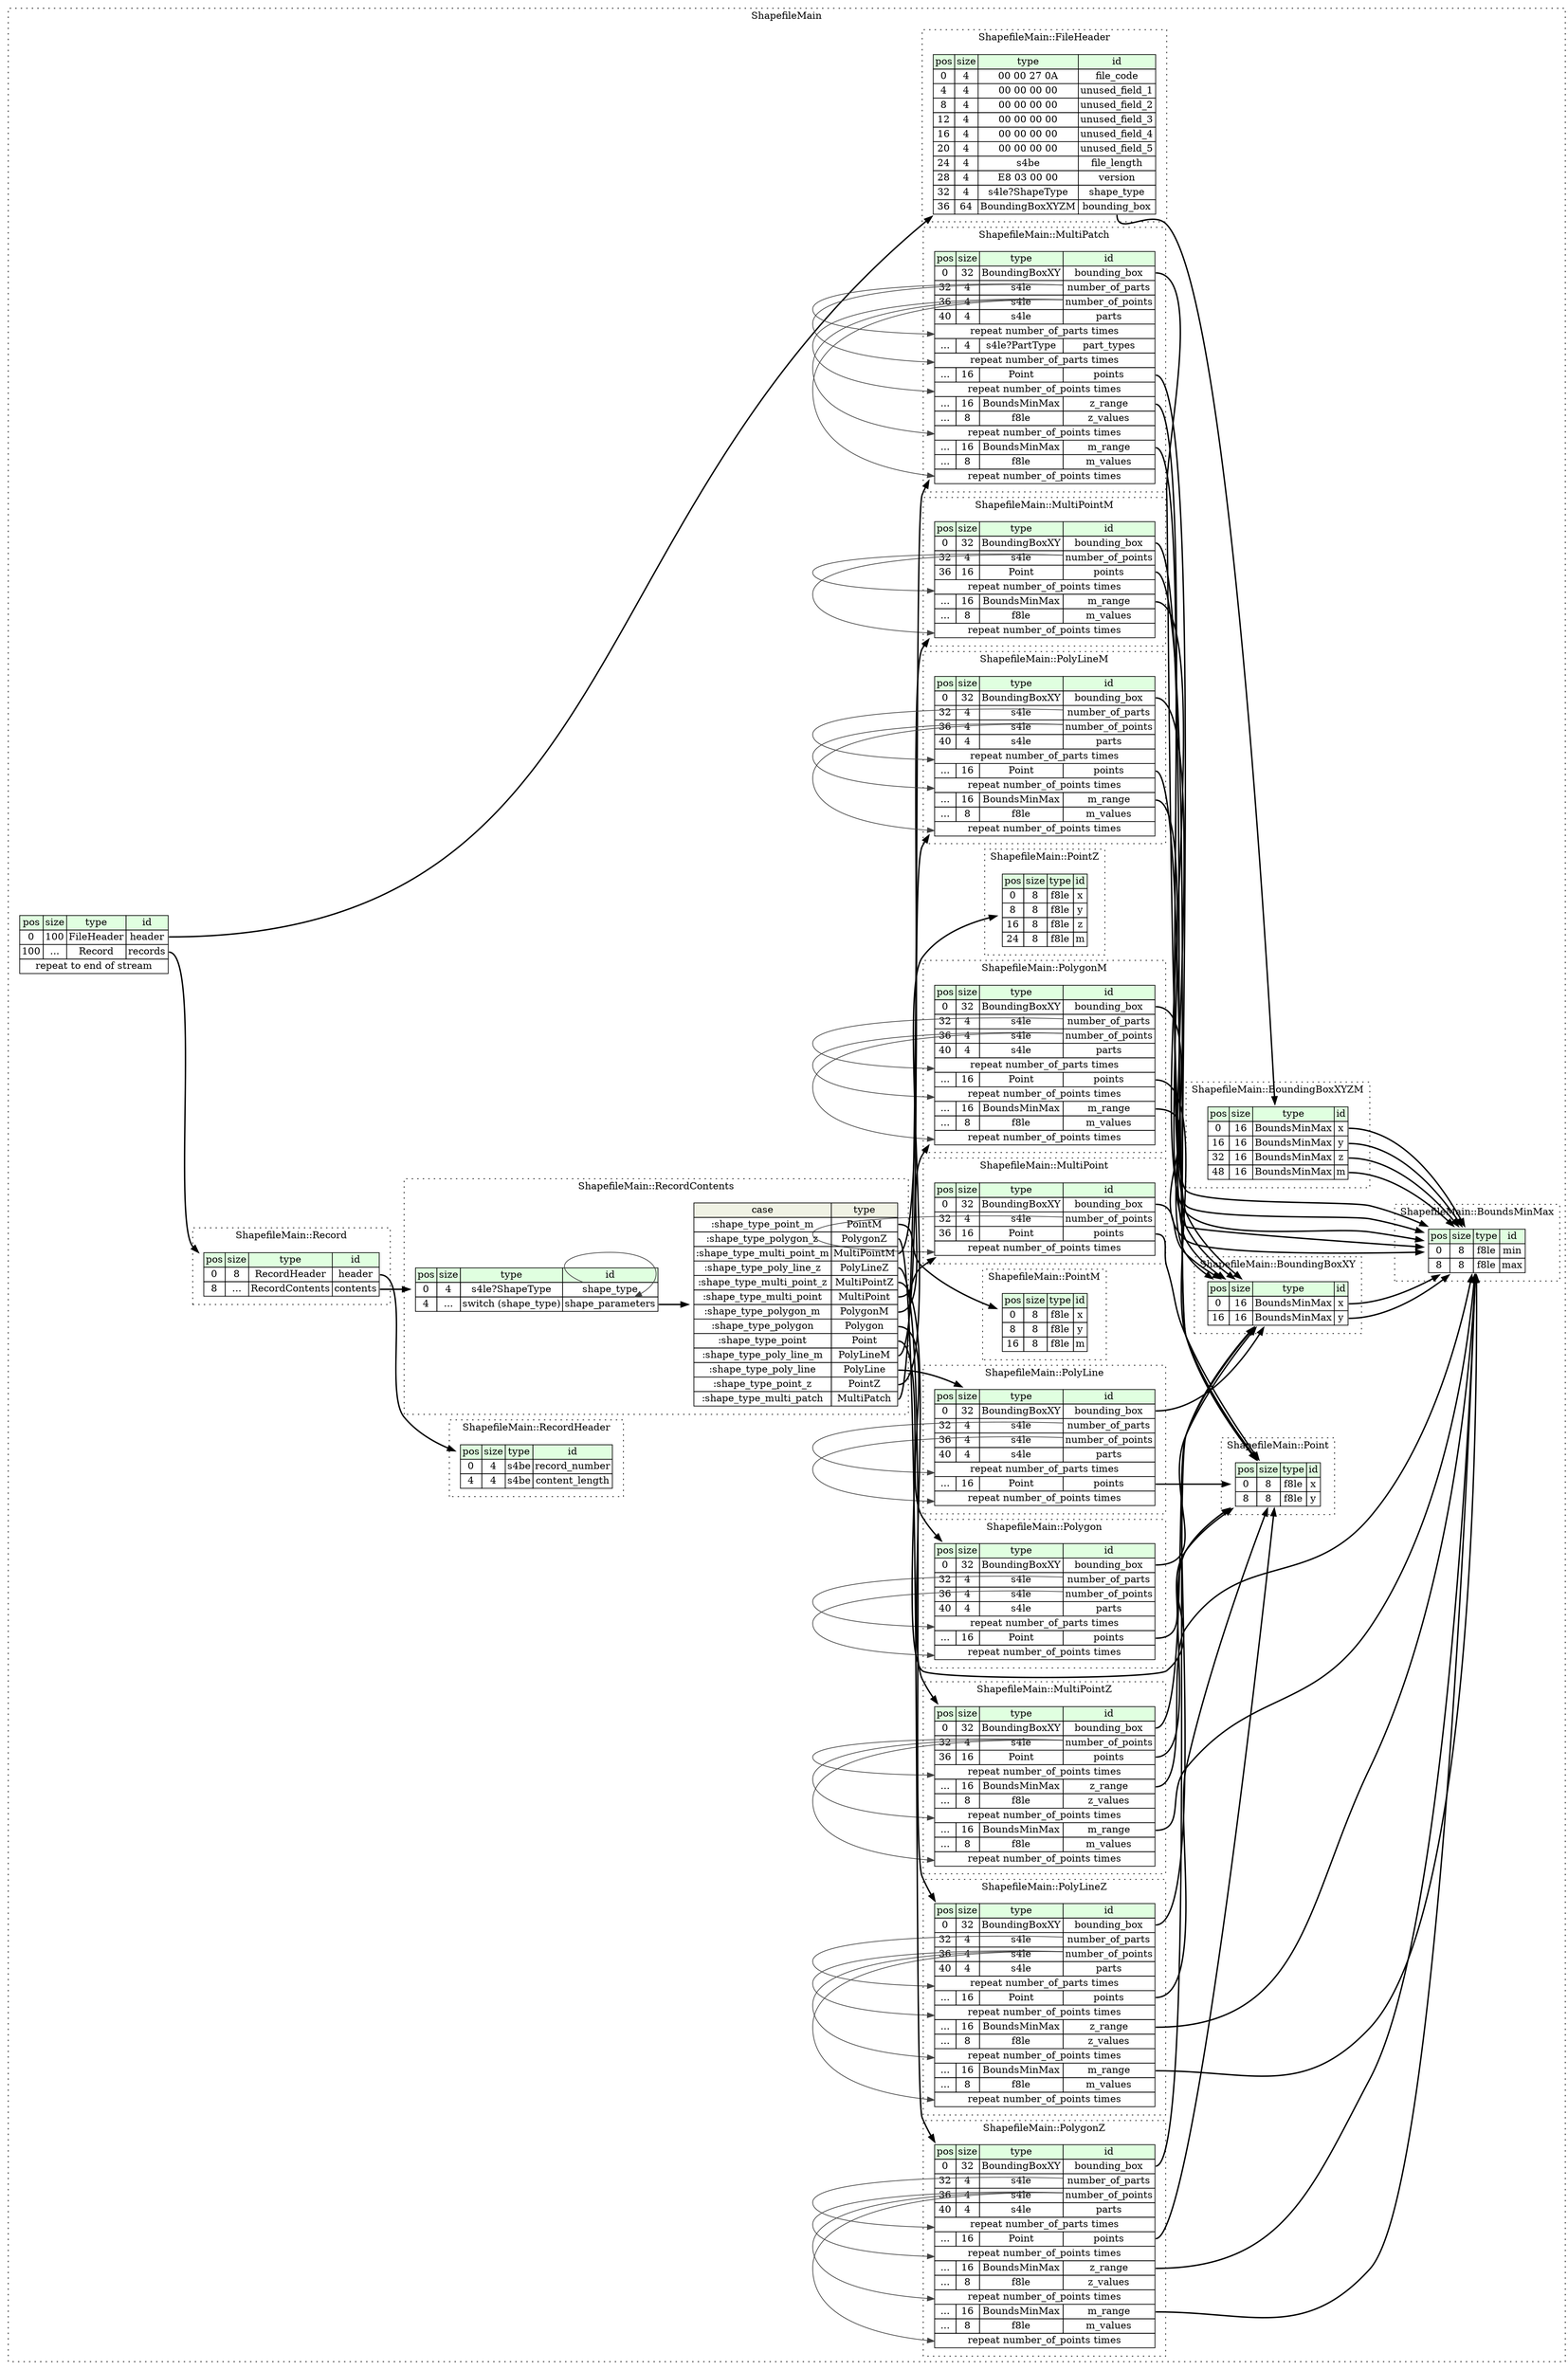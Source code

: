 digraph {
	rankdir=LR;
	node [shape=plaintext];
	subgraph cluster__shapefile_main {
		label="ShapefileMain";
		graph[style=dotted];

		shapefile_main__seq [label=<<TABLE BORDER="0" CELLBORDER="1" CELLSPACING="0">
			<TR><TD BGCOLOR="#E0FFE0">pos</TD><TD BGCOLOR="#E0FFE0">size</TD><TD BGCOLOR="#E0FFE0">type</TD><TD BGCOLOR="#E0FFE0">id</TD></TR>
			<TR><TD PORT="header_pos">0</TD><TD PORT="header_size">100</TD><TD>FileHeader</TD><TD PORT="header_type">header</TD></TR>
			<TR><TD PORT="records_pos">100</TD><TD PORT="records_size">...</TD><TD>Record</TD><TD PORT="records_type">records</TD></TR>
			<TR><TD COLSPAN="4" PORT="records__repeat">repeat to end of stream</TD></TR>
		</TABLE>>];
		subgraph cluster__multi_point_m {
			label="ShapefileMain::MultiPointM";
			graph[style=dotted];

			multi_point_m__seq [label=<<TABLE BORDER="0" CELLBORDER="1" CELLSPACING="0">
				<TR><TD BGCOLOR="#E0FFE0">pos</TD><TD BGCOLOR="#E0FFE0">size</TD><TD BGCOLOR="#E0FFE0">type</TD><TD BGCOLOR="#E0FFE0">id</TD></TR>
				<TR><TD PORT="bounding_box_pos">0</TD><TD PORT="bounding_box_size">32</TD><TD>BoundingBoxXY</TD><TD PORT="bounding_box_type">bounding_box</TD></TR>
				<TR><TD PORT="number_of_points_pos">32</TD><TD PORT="number_of_points_size">4</TD><TD>s4le</TD><TD PORT="number_of_points_type">number_of_points</TD></TR>
				<TR><TD PORT="points_pos">36</TD><TD PORT="points_size">16</TD><TD>Point</TD><TD PORT="points_type">points</TD></TR>
				<TR><TD COLSPAN="4" PORT="points__repeat">repeat number_of_points times</TD></TR>
				<TR><TD PORT="m_range_pos">...</TD><TD PORT="m_range_size">16</TD><TD>BoundsMinMax</TD><TD PORT="m_range_type">m_range</TD></TR>
				<TR><TD PORT="m_values_pos">...</TD><TD PORT="m_values_size">8</TD><TD>f8le</TD><TD PORT="m_values_type">m_values</TD></TR>
				<TR><TD COLSPAN="4" PORT="m_values__repeat">repeat number_of_points times</TD></TR>
			</TABLE>>];
		}
		subgraph cluster__bounding_box_x_y_z_m {
			label="ShapefileMain::BoundingBoxXYZM";
			graph[style=dotted];

			bounding_box_x_y_z_m__seq [label=<<TABLE BORDER="0" CELLBORDER="1" CELLSPACING="0">
				<TR><TD BGCOLOR="#E0FFE0">pos</TD><TD BGCOLOR="#E0FFE0">size</TD><TD BGCOLOR="#E0FFE0">type</TD><TD BGCOLOR="#E0FFE0">id</TD></TR>
				<TR><TD PORT="x_pos">0</TD><TD PORT="x_size">16</TD><TD>BoundsMinMax</TD><TD PORT="x_type">x</TD></TR>
				<TR><TD PORT="y_pos">16</TD><TD PORT="y_size">16</TD><TD>BoundsMinMax</TD><TD PORT="y_type">y</TD></TR>
				<TR><TD PORT="z_pos">32</TD><TD PORT="z_size">16</TD><TD>BoundsMinMax</TD><TD PORT="z_type">z</TD></TR>
				<TR><TD PORT="m_pos">48</TD><TD PORT="m_size">16</TD><TD>BoundsMinMax</TD><TD PORT="m_type">m</TD></TR>
			</TABLE>>];
		}
		subgraph cluster__point {
			label="ShapefileMain::Point";
			graph[style=dotted];

			point__seq [label=<<TABLE BORDER="0" CELLBORDER="1" CELLSPACING="0">
				<TR><TD BGCOLOR="#E0FFE0">pos</TD><TD BGCOLOR="#E0FFE0">size</TD><TD BGCOLOR="#E0FFE0">type</TD><TD BGCOLOR="#E0FFE0">id</TD></TR>
				<TR><TD PORT="x_pos">0</TD><TD PORT="x_size">8</TD><TD>f8le</TD><TD PORT="x_type">x</TD></TR>
				<TR><TD PORT="y_pos">8</TD><TD PORT="y_size">8</TD><TD>f8le</TD><TD PORT="y_type">y</TD></TR>
			</TABLE>>];
		}
		subgraph cluster__polygon {
			label="ShapefileMain::Polygon";
			graph[style=dotted];

			polygon__seq [label=<<TABLE BORDER="0" CELLBORDER="1" CELLSPACING="0">
				<TR><TD BGCOLOR="#E0FFE0">pos</TD><TD BGCOLOR="#E0FFE0">size</TD><TD BGCOLOR="#E0FFE0">type</TD><TD BGCOLOR="#E0FFE0">id</TD></TR>
				<TR><TD PORT="bounding_box_pos">0</TD><TD PORT="bounding_box_size">32</TD><TD>BoundingBoxXY</TD><TD PORT="bounding_box_type">bounding_box</TD></TR>
				<TR><TD PORT="number_of_parts_pos">32</TD><TD PORT="number_of_parts_size">4</TD><TD>s4le</TD><TD PORT="number_of_parts_type">number_of_parts</TD></TR>
				<TR><TD PORT="number_of_points_pos">36</TD><TD PORT="number_of_points_size">4</TD><TD>s4le</TD><TD PORT="number_of_points_type">number_of_points</TD></TR>
				<TR><TD PORT="parts_pos">40</TD><TD PORT="parts_size">4</TD><TD>s4le</TD><TD PORT="parts_type">parts</TD></TR>
				<TR><TD COLSPAN="4" PORT="parts__repeat">repeat number_of_parts times</TD></TR>
				<TR><TD PORT="points_pos">...</TD><TD PORT="points_size">16</TD><TD>Point</TD><TD PORT="points_type">points</TD></TR>
				<TR><TD COLSPAN="4" PORT="points__repeat">repeat number_of_points times</TD></TR>
			</TABLE>>];
		}
		subgraph cluster__bounds_min_max {
			label="ShapefileMain::BoundsMinMax";
			graph[style=dotted];

			bounds_min_max__seq [label=<<TABLE BORDER="0" CELLBORDER="1" CELLSPACING="0">
				<TR><TD BGCOLOR="#E0FFE0">pos</TD><TD BGCOLOR="#E0FFE0">size</TD><TD BGCOLOR="#E0FFE0">type</TD><TD BGCOLOR="#E0FFE0">id</TD></TR>
				<TR><TD PORT="min_pos">0</TD><TD PORT="min_size">8</TD><TD>f8le</TD><TD PORT="min_type">min</TD></TR>
				<TR><TD PORT="max_pos">8</TD><TD PORT="max_size">8</TD><TD>f8le</TD><TD PORT="max_type">max</TD></TR>
			</TABLE>>];
		}
		subgraph cluster__poly_line {
			label="ShapefileMain::PolyLine";
			graph[style=dotted];

			poly_line__seq [label=<<TABLE BORDER="0" CELLBORDER="1" CELLSPACING="0">
				<TR><TD BGCOLOR="#E0FFE0">pos</TD><TD BGCOLOR="#E0FFE0">size</TD><TD BGCOLOR="#E0FFE0">type</TD><TD BGCOLOR="#E0FFE0">id</TD></TR>
				<TR><TD PORT="bounding_box_pos">0</TD><TD PORT="bounding_box_size">32</TD><TD>BoundingBoxXY</TD><TD PORT="bounding_box_type">bounding_box</TD></TR>
				<TR><TD PORT="number_of_parts_pos">32</TD><TD PORT="number_of_parts_size">4</TD><TD>s4le</TD><TD PORT="number_of_parts_type">number_of_parts</TD></TR>
				<TR><TD PORT="number_of_points_pos">36</TD><TD PORT="number_of_points_size">4</TD><TD>s4le</TD><TD PORT="number_of_points_type">number_of_points</TD></TR>
				<TR><TD PORT="parts_pos">40</TD><TD PORT="parts_size">4</TD><TD>s4le</TD><TD PORT="parts_type">parts</TD></TR>
				<TR><TD COLSPAN="4" PORT="parts__repeat">repeat number_of_parts times</TD></TR>
				<TR><TD PORT="points_pos">...</TD><TD PORT="points_size">16</TD><TD>Point</TD><TD PORT="points_type">points</TD></TR>
				<TR><TD COLSPAN="4" PORT="points__repeat">repeat number_of_points times</TD></TR>
			</TABLE>>];
		}
		subgraph cluster__multi_point_z {
			label="ShapefileMain::MultiPointZ";
			graph[style=dotted];

			multi_point_z__seq [label=<<TABLE BORDER="0" CELLBORDER="1" CELLSPACING="0">
				<TR><TD BGCOLOR="#E0FFE0">pos</TD><TD BGCOLOR="#E0FFE0">size</TD><TD BGCOLOR="#E0FFE0">type</TD><TD BGCOLOR="#E0FFE0">id</TD></TR>
				<TR><TD PORT="bounding_box_pos">0</TD><TD PORT="bounding_box_size">32</TD><TD>BoundingBoxXY</TD><TD PORT="bounding_box_type">bounding_box</TD></TR>
				<TR><TD PORT="number_of_points_pos">32</TD><TD PORT="number_of_points_size">4</TD><TD>s4le</TD><TD PORT="number_of_points_type">number_of_points</TD></TR>
				<TR><TD PORT="points_pos">36</TD><TD PORT="points_size">16</TD><TD>Point</TD><TD PORT="points_type">points</TD></TR>
				<TR><TD COLSPAN="4" PORT="points__repeat">repeat number_of_points times</TD></TR>
				<TR><TD PORT="z_range_pos">...</TD><TD PORT="z_range_size">16</TD><TD>BoundsMinMax</TD><TD PORT="z_range_type">z_range</TD></TR>
				<TR><TD PORT="z_values_pos">...</TD><TD PORT="z_values_size">8</TD><TD>f8le</TD><TD PORT="z_values_type">z_values</TD></TR>
				<TR><TD COLSPAN="4" PORT="z_values__repeat">repeat number_of_points times</TD></TR>
				<TR><TD PORT="m_range_pos">...</TD><TD PORT="m_range_size">16</TD><TD>BoundsMinMax</TD><TD PORT="m_range_type">m_range</TD></TR>
				<TR><TD PORT="m_values_pos">...</TD><TD PORT="m_values_size">8</TD><TD>f8le</TD><TD PORT="m_values_type">m_values</TD></TR>
				<TR><TD COLSPAN="4" PORT="m_values__repeat">repeat number_of_points times</TD></TR>
			</TABLE>>];
		}
		subgraph cluster__poly_line_z {
			label="ShapefileMain::PolyLineZ";
			graph[style=dotted];

			poly_line_z__seq [label=<<TABLE BORDER="0" CELLBORDER="1" CELLSPACING="0">
				<TR><TD BGCOLOR="#E0FFE0">pos</TD><TD BGCOLOR="#E0FFE0">size</TD><TD BGCOLOR="#E0FFE0">type</TD><TD BGCOLOR="#E0FFE0">id</TD></TR>
				<TR><TD PORT="bounding_box_pos">0</TD><TD PORT="bounding_box_size">32</TD><TD>BoundingBoxXY</TD><TD PORT="bounding_box_type">bounding_box</TD></TR>
				<TR><TD PORT="number_of_parts_pos">32</TD><TD PORT="number_of_parts_size">4</TD><TD>s4le</TD><TD PORT="number_of_parts_type">number_of_parts</TD></TR>
				<TR><TD PORT="number_of_points_pos">36</TD><TD PORT="number_of_points_size">4</TD><TD>s4le</TD><TD PORT="number_of_points_type">number_of_points</TD></TR>
				<TR><TD PORT="parts_pos">40</TD><TD PORT="parts_size">4</TD><TD>s4le</TD><TD PORT="parts_type">parts</TD></TR>
				<TR><TD COLSPAN="4" PORT="parts__repeat">repeat number_of_parts times</TD></TR>
				<TR><TD PORT="points_pos">...</TD><TD PORT="points_size">16</TD><TD>Point</TD><TD PORT="points_type">points</TD></TR>
				<TR><TD COLSPAN="4" PORT="points__repeat">repeat number_of_points times</TD></TR>
				<TR><TD PORT="z_range_pos">...</TD><TD PORT="z_range_size">16</TD><TD>BoundsMinMax</TD><TD PORT="z_range_type">z_range</TD></TR>
				<TR><TD PORT="z_values_pos">...</TD><TD PORT="z_values_size">8</TD><TD>f8le</TD><TD PORT="z_values_type">z_values</TD></TR>
				<TR><TD COLSPAN="4" PORT="z_values__repeat">repeat number_of_points times</TD></TR>
				<TR><TD PORT="m_range_pos">...</TD><TD PORT="m_range_size">16</TD><TD>BoundsMinMax</TD><TD PORT="m_range_type">m_range</TD></TR>
				<TR><TD PORT="m_values_pos">...</TD><TD PORT="m_values_size">8</TD><TD>f8le</TD><TD PORT="m_values_type">m_values</TD></TR>
				<TR><TD COLSPAN="4" PORT="m_values__repeat">repeat number_of_points times</TD></TR>
			</TABLE>>];
		}
		subgraph cluster__polygon_z {
			label="ShapefileMain::PolygonZ";
			graph[style=dotted];

			polygon_z__seq [label=<<TABLE BORDER="0" CELLBORDER="1" CELLSPACING="0">
				<TR><TD BGCOLOR="#E0FFE0">pos</TD><TD BGCOLOR="#E0FFE0">size</TD><TD BGCOLOR="#E0FFE0">type</TD><TD BGCOLOR="#E0FFE0">id</TD></TR>
				<TR><TD PORT="bounding_box_pos">0</TD><TD PORT="bounding_box_size">32</TD><TD>BoundingBoxXY</TD><TD PORT="bounding_box_type">bounding_box</TD></TR>
				<TR><TD PORT="number_of_parts_pos">32</TD><TD PORT="number_of_parts_size">4</TD><TD>s4le</TD><TD PORT="number_of_parts_type">number_of_parts</TD></TR>
				<TR><TD PORT="number_of_points_pos">36</TD><TD PORT="number_of_points_size">4</TD><TD>s4le</TD><TD PORT="number_of_points_type">number_of_points</TD></TR>
				<TR><TD PORT="parts_pos">40</TD><TD PORT="parts_size">4</TD><TD>s4le</TD><TD PORT="parts_type">parts</TD></TR>
				<TR><TD COLSPAN="4" PORT="parts__repeat">repeat number_of_parts times</TD></TR>
				<TR><TD PORT="points_pos">...</TD><TD PORT="points_size">16</TD><TD>Point</TD><TD PORT="points_type">points</TD></TR>
				<TR><TD COLSPAN="4" PORT="points__repeat">repeat number_of_points times</TD></TR>
				<TR><TD PORT="z_range_pos">...</TD><TD PORT="z_range_size">16</TD><TD>BoundsMinMax</TD><TD PORT="z_range_type">z_range</TD></TR>
				<TR><TD PORT="z_values_pos">...</TD><TD PORT="z_values_size">8</TD><TD>f8le</TD><TD PORT="z_values_type">z_values</TD></TR>
				<TR><TD COLSPAN="4" PORT="z_values__repeat">repeat number_of_points times</TD></TR>
				<TR><TD PORT="m_range_pos">...</TD><TD PORT="m_range_size">16</TD><TD>BoundsMinMax</TD><TD PORT="m_range_type">m_range</TD></TR>
				<TR><TD PORT="m_values_pos">...</TD><TD PORT="m_values_size">8</TD><TD>f8le</TD><TD PORT="m_values_type">m_values</TD></TR>
				<TR><TD COLSPAN="4" PORT="m_values__repeat">repeat number_of_points times</TD></TR>
			</TABLE>>];
		}
		subgraph cluster__bounding_box_x_y {
			label="ShapefileMain::BoundingBoxXY";
			graph[style=dotted];

			bounding_box_x_y__seq [label=<<TABLE BORDER="0" CELLBORDER="1" CELLSPACING="0">
				<TR><TD BGCOLOR="#E0FFE0">pos</TD><TD BGCOLOR="#E0FFE0">size</TD><TD BGCOLOR="#E0FFE0">type</TD><TD BGCOLOR="#E0FFE0">id</TD></TR>
				<TR><TD PORT="x_pos">0</TD><TD PORT="x_size">16</TD><TD>BoundsMinMax</TD><TD PORT="x_type">x</TD></TR>
				<TR><TD PORT="y_pos">16</TD><TD PORT="y_size">16</TD><TD>BoundsMinMax</TD><TD PORT="y_type">y</TD></TR>
			</TABLE>>];
		}
		subgraph cluster__point_m {
			label="ShapefileMain::PointM";
			graph[style=dotted];

			point_m__seq [label=<<TABLE BORDER="0" CELLBORDER="1" CELLSPACING="0">
				<TR><TD BGCOLOR="#E0FFE0">pos</TD><TD BGCOLOR="#E0FFE0">size</TD><TD BGCOLOR="#E0FFE0">type</TD><TD BGCOLOR="#E0FFE0">id</TD></TR>
				<TR><TD PORT="x_pos">0</TD><TD PORT="x_size">8</TD><TD>f8le</TD><TD PORT="x_type">x</TD></TR>
				<TR><TD PORT="y_pos">8</TD><TD PORT="y_size">8</TD><TD>f8le</TD><TD PORT="y_type">y</TD></TR>
				<TR><TD PORT="m_pos">16</TD><TD PORT="m_size">8</TD><TD>f8le</TD><TD PORT="m_type">m</TD></TR>
			</TABLE>>];
		}
		subgraph cluster__polygon_m {
			label="ShapefileMain::PolygonM";
			graph[style=dotted];

			polygon_m__seq [label=<<TABLE BORDER="0" CELLBORDER="1" CELLSPACING="0">
				<TR><TD BGCOLOR="#E0FFE0">pos</TD><TD BGCOLOR="#E0FFE0">size</TD><TD BGCOLOR="#E0FFE0">type</TD><TD BGCOLOR="#E0FFE0">id</TD></TR>
				<TR><TD PORT="bounding_box_pos">0</TD><TD PORT="bounding_box_size">32</TD><TD>BoundingBoxXY</TD><TD PORT="bounding_box_type">bounding_box</TD></TR>
				<TR><TD PORT="number_of_parts_pos">32</TD><TD PORT="number_of_parts_size">4</TD><TD>s4le</TD><TD PORT="number_of_parts_type">number_of_parts</TD></TR>
				<TR><TD PORT="number_of_points_pos">36</TD><TD PORT="number_of_points_size">4</TD><TD>s4le</TD><TD PORT="number_of_points_type">number_of_points</TD></TR>
				<TR><TD PORT="parts_pos">40</TD><TD PORT="parts_size">4</TD><TD>s4le</TD><TD PORT="parts_type">parts</TD></TR>
				<TR><TD COLSPAN="4" PORT="parts__repeat">repeat number_of_parts times</TD></TR>
				<TR><TD PORT="points_pos">...</TD><TD PORT="points_size">16</TD><TD>Point</TD><TD PORT="points_type">points</TD></TR>
				<TR><TD COLSPAN="4" PORT="points__repeat">repeat number_of_points times</TD></TR>
				<TR><TD PORT="m_range_pos">...</TD><TD PORT="m_range_size">16</TD><TD>BoundsMinMax</TD><TD PORT="m_range_type">m_range</TD></TR>
				<TR><TD PORT="m_values_pos">...</TD><TD PORT="m_values_size">8</TD><TD>f8le</TD><TD PORT="m_values_type">m_values</TD></TR>
				<TR><TD COLSPAN="4" PORT="m_values__repeat">repeat number_of_points times</TD></TR>
			</TABLE>>];
		}
		subgraph cluster__record_header {
			label="ShapefileMain::RecordHeader";
			graph[style=dotted];

			record_header__seq [label=<<TABLE BORDER="0" CELLBORDER="1" CELLSPACING="0">
				<TR><TD BGCOLOR="#E0FFE0">pos</TD><TD BGCOLOR="#E0FFE0">size</TD><TD BGCOLOR="#E0FFE0">type</TD><TD BGCOLOR="#E0FFE0">id</TD></TR>
				<TR><TD PORT="record_number_pos">0</TD><TD PORT="record_number_size">4</TD><TD>s4be</TD><TD PORT="record_number_type">record_number</TD></TR>
				<TR><TD PORT="content_length_pos">4</TD><TD PORT="content_length_size">4</TD><TD>s4be</TD><TD PORT="content_length_type">content_length</TD></TR>
			</TABLE>>];
		}
		subgraph cluster__multi_point {
			label="ShapefileMain::MultiPoint";
			graph[style=dotted];

			multi_point__seq [label=<<TABLE BORDER="0" CELLBORDER="1" CELLSPACING="0">
				<TR><TD BGCOLOR="#E0FFE0">pos</TD><TD BGCOLOR="#E0FFE0">size</TD><TD BGCOLOR="#E0FFE0">type</TD><TD BGCOLOR="#E0FFE0">id</TD></TR>
				<TR><TD PORT="bounding_box_pos">0</TD><TD PORT="bounding_box_size">32</TD><TD>BoundingBoxXY</TD><TD PORT="bounding_box_type">bounding_box</TD></TR>
				<TR><TD PORT="number_of_points_pos">32</TD><TD PORT="number_of_points_size">4</TD><TD>s4le</TD><TD PORT="number_of_points_type">number_of_points</TD></TR>
				<TR><TD PORT="points_pos">36</TD><TD PORT="points_size">16</TD><TD>Point</TD><TD PORT="points_type">points</TD></TR>
				<TR><TD COLSPAN="4" PORT="points__repeat">repeat number_of_points times</TD></TR>
			</TABLE>>];
		}
		subgraph cluster__file_header {
			label="ShapefileMain::FileHeader";
			graph[style=dotted];

			file_header__seq [label=<<TABLE BORDER="0" CELLBORDER="1" CELLSPACING="0">
				<TR><TD BGCOLOR="#E0FFE0">pos</TD><TD BGCOLOR="#E0FFE0">size</TD><TD BGCOLOR="#E0FFE0">type</TD><TD BGCOLOR="#E0FFE0">id</TD></TR>
				<TR><TD PORT="file_code_pos">0</TD><TD PORT="file_code_size">4</TD><TD>00 00 27 0A</TD><TD PORT="file_code_type">file_code</TD></TR>
				<TR><TD PORT="unused_field_1_pos">4</TD><TD PORT="unused_field_1_size">4</TD><TD>00 00 00 00</TD><TD PORT="unused_field_1_type">unused_field_1</TD></TR>
				<TR><TD PORT="unused_field_2_pos">8</TD><TD PORT="unused_field_2_size">4</TD><TD>00 00 00 00</TD><TD PORT="unused_field_2_type">unused_field_2</TD></TR>
				<TR><TD PORT="unused_field_3_pos">12</TD><TD PORT="unused_field_3_size">4</TD><TD>00 00 00 00</TD><TD PORT="unused_field_3_type">unused_field_3</TD></TR>
				<TR><TD PORT="unused_field_4_pos">16</TD><TD PORT="unused_field_4_size">4</TD><TD>00 00 00 00</TD><TD PORT="unused_field_4_type">unused_field_4</TD></TR>
				<TR><TD PORT="unused_field_5_pos">20</TD><TD PORT="unused_field_5_size">4</TD><TD>00 00 00 00</TD><TD PORT="unused_field_5_type">unused_field_5</TD></TR>
				<TR><TD PORT="file_length_pos">24</TD><TD PORT="file_length_size">4</TD><TD>s4be</TD><TD PORT="file_length_type">file_length</TD></TR>
				<TR><TD PORT="version_pos">28</TD><TD PORT="version_size">4</TD><TD>E8 03 00 00</TD><TD PORT="version_type">version</TD></TR>
				<TR><TD PORT="shape_type_pos">32</TD><TD PORT="shape_type_size">4</TD><TD>s4le?ShapeType</TD><TD PORT="shape_type_type">shape_type</TD></TR>
				<TR><TD PORT="bounding_box_pos">36</TD><TD PORT="bounding_box_size">64</TD><TD>BoundingBoxXYZM</TD><TD PORT="bounding_box_type">bounding_box</TD></TR>
			</TABLE>>];
		}
		subgraph cluster__point_z {
			label="ShapefileMain::PointZ";
			graph[style=dotted];

			point_z__seq [label=<<TABLE BORDER="0" CELLBORDER="1" CELLSPACING="0">
				<TR><TD BGCOLOR="#E0FFE0">pos</TD><TD BGCOLOR="#E0FFE0">size</TD><TD BGCOLOR="#E0FFE0">type</TD><TD BGCOLOR="#E0FFE0">id</TD></TR>
				<TR><TD PORT="x_pos">0</TD><TD PORT="x_size">8</TD><TD>f8le</TD><TD PORT="x_type">x</TD></TR>
				<TR><TD PORT="y_pos">8</TD><TD PORT="y_size">8</TD><TD>f8le</TD><TD PORT="y_type">y</TD></TR>
				<TR><TD PORT="z_pos">16</TD><TD PORT="z_size">8</TD><TD>f8le</TD><TD PORT="z_type">z</TD></TR>
				<TR><TD PORT="m_pos">24</TD><TD PORT="m_size">8</TD><TD>f8le</TD><TD PORT="m_type">m</TD></TR>
			</TABLE>>];
		}
		subgraph cluster__record {
			label="ShapefileMain::Record";
			graph[style=dotted];

			record__seq [label=<<TABLE BORDER="0" CELLBORDER="1" CELLSPACING="0">
				<TR><TD BGCOLOR="#E0FFE0">pos</TD><TD BGCOLOR="#E0FFE0">size</TD><TD BGCOLOR="#E0FFE0">type</TD><TD BGCOLOR="#E0FFE0">id</TD></TR>
				<TR><TD PORT="header_pos">0</TD><TD PORT="header_size">8</TD><TD>RecordHeader</TD><TD PORT="header_type">header</TD></TR>
				<TR><TD PORT="contents_pos">8</TD><TD PORT="contents_size">...</TD><TD>RecordContents</TD><TD PORT="contents_type">contents</TD></TR>
			</TABLE>>];
		}
		subgraph cluster__record_contents {
			label="ShapefileMain::RecordContents";
			graph[style=dotted];

			record_contents__seq [label=<<TABLE BORDER="0" CELLBORDER="1" CELLSPACING="0">
				<TR><TD BGCOLOR="#E0FFE0">pos</TD><TD BGCOLOR="#E0FFE0">size</TD><TD BGCOLOR="#E0FFE0">type</TD><TD BGCOLOR="#E0FFE0">id</TD></TR>
				<TR><TD PORT="shape_type_pos">0</TD><TD PORT="shape_type_size">4</TD><TD>s4le?ShapeType</TD><TD PORT="shape_type_type">shape_type</TD></TR>
				<TR><TD PORT="shape_parameters_pos">4</TD><TD PORT="shape_parameters_size">...</TD><TD>switch (shape_type)</TD><TD PORT="shape_parameters_type">shape_parameters</TD></TR>
			</TABLE>>];
record_contents__seq_shape_parameters_switch [label=<<TABLE BORDER="0" CELLBORDER="1" CELLSPACING="0">
	<TR><TD BGCOLOR="#F0F2E4">case</TD><TD BGCOLOR="#F0F2E4">type</TD></TR>
	<TR><TD>:shape_type_point_m</TD><TD PORT="case0">PointM</TD></TR>
	<TR><TD>:shape_type_polygon_z</TD><TD PORT="case1">PolygonZ</TD></TR>
	<TR><TD>:shape_type_multi_point_m</TD><TD PORT="case2">MultiPointM</TD></TR>
	<TR><TD>:shape_type_poly_line_z</TD><TD PORT="case3">PolyLineZ</TD></TR>
	<TR><TD>:shape_type_multi_point_z</TD><TD PORT="case4">MultiPointZ</TD></TR>
	<TR><TD>:shape_type_multi_point</TD><TD PORT="case5">MultiPoint</TD></TR>
	<TR><TD>:shape_type_polygon_m</TD><TD PORT="case6">PolygonM</TD></TR>
	<TR><TD>:shape_type_polygon</TD><TD PORT="case7">Polygon</TD></TR>
	<TR><TD>:shape_type_point</TD><TD PORT="case8">Point</TD></TR>
	<TR><TD>:shape_type_poly_line_m</TD><TD PORT="case9">PolyLineM</TD></TR>
	<TR><TD>:shape_type_poly_line</TD><TD PORT="case10">PolyLine</TD></TR>
	<TR><TD>:shape_type_point_z</TD><TD PORT="case11">PointZ</TD></TR>
	<TR><TD>:shape_type_multi_patch</TD><TD PORT="case12">MultiPatch</TD></TR>
</TABLE>>];
		}
		subgraph cluster__multi_patch {
			label="ShapefileMain::MultiPatch";
			graph[style=dotted];

			multi_patch__seq [label=<<TABLE BORDER="0" CELLBORDER="1" CELLSPACING="0">
				<TR><TD BGCOLOR="#E0FFE0">pos</TD><TD BGCOLOR="#E0FFE0">size</TD><TD BGCOLOR="#E0FFE0">type</TD><TD BGCOLOR="#E0FFE0">id</TD></TR>
				<TR><TD PORT="bounding_box_pos">0</TD><TD PORT="bounding_box_size">32</TD><TD>BoundingBoxXY</TD><TD PORT="bounding_box_type">bounding_box</TD></TR>
				<TR><TD PORT="number_of_parts_pos">32</TD><TD PORT="number_of_parts_size">4</TD><TD>s4le</TD><TD PORT="number_of_parts_type">number_of_parts</TD></TR>
				<TR><TD PORT="number_of_points_pos">36</TD><TD PORT="number_of_points_size">4</TD><TD>s4le</TD><TD PORT="number_of_points_type">number_of_points</TD></TR>
				<TR><TD PORT="parts_pos">40</TD><TD PORT="parts_size">4</TD><TD>s4le</TD><TD PORT="parts_type">parts</TD></TR>
				<TR><TD COLSPAN="4" PORT="parts__repeat">repeat number_of_parts times</TD></TR>
				<TR><TD PORT="part_types_pos">...</TD><TD PORT="part_types_size">4</TD><TD>s4le?PartType</TD><TD PORT="part_types_type">part_types</TD></TR>
				<TR><TD COLSPAN="4" PORT="part_types__repeat">repeat number_of_parts times</TD></TR>
				<TR><TD PORT="points_pos">...</TD><TD PORT="points_size">16</TD><TD>Point</TD><TD PORT="points_type">points</TD></TR>
				<TR><TD COLSPAN="4" PORT="points__repeat">repeat number_of_points times</TD></TR>
				<TR><TD PORT="z_range_pos">...</TD><TD PORT="z_range_size">16</TD><TD>BoundsMinMax</TD><TD PORT="z_range_type">z_range</TD></TR>
				<TR><TD PORT="z_values_pos">...</TD><TD PORT="z_values_size">8</TD><TD>f8le</TD><TD PORT="z_values_type">z_values</TD></TR>
				<TR><TD COLSPAN="4" PORT="z_values__repeat">repeat number_of_points times</TD></TR>
				<TR><TD PORT="m_range_pos">...</TD><TD PORT="m_range_size">16</TD><TD>BoundsMinMax</TD><TD PORT="m_range_type">m_range</TD></TR>
				<TR><TD PORT="m_values_pos">...</TD><TD PORT="m_values_size">8</TD><TD>f8le</TD><TD PORT="m_values_type">m_values</TD></TR>
				<TR><TD COLSPAN="4" PORT="m_values__repeat">repeat number_of_points times</TD></TR>
			</TABLE>>];
		}
		subgraph cluster__poly_line_m {
			label="ShapefileMain::PolyLineM";
			graph[style=dotted];

			poly_line_m__seq [label=<<TABLE BORDER="0" CELLBORDER="1" CELLSPACING="0">
				<TR><TD BGCOLOR="#E0FFE0">pos</TD><TD BGCOLOR="#E0FFE0">size</TD><TD BGCOLOR="#E0FFE0">type</TD><TD BGCOLOR="#E0FFE0">id</TD></TR>
				<TR><TD PORT="bounding_box_pos">0</TD><TD PORT="bounding_box_size">32</TD><TD>BoundingBoxXY</TD><TD PORT="bounding_box_type">bounding_box</TD></TR>
				<TR><TD PORT="number_of_parts_pos">32</TD><TD PORT="number_of_parts_size">4</TD><TD>s4le</TD><TD PORT="number_of_parts_type">number_of_parts</TD></TR>
				<TR><TD PORT="number_of_points_pos">36</TD><TD PORT="number_of_points_size">4</TD><TD>s4le</TD><TD PORT="number_of_points_type">number_of_points</TD></TR>
				<TR><TD PORT="parts_pos">40</TD><TD PORT="parts_size">4</TD><TD>s4le</TD><TD PORT="parts_type">parts</TD></TR>
				<TR><TD COLSPAN="4" PORT="parts__repeat">repeat number_of_parts times</TD></TR>
				<TR><TD PORT="points_pos">...</TD><TD PORT="points_size">16</TD><TD>Point</TD><TD PORT="points_type">points</TD></TR>
				<TR><TD COLSPAN="4" PORT="points__repeat">repeat number_of_points times</TD></TR>
				<TR><TD PORT="m_range_pos">...</TD><TD PORT="m_range_size">16</TD><TD>BoundsMinMax</TD><TD PORT="m_range_type">m_range</TD></TR>
				<TR><TD PORT="m_values_pos">...</TD><TD PORT="m_values_size">8</TD><TD>f8le</TD><TD PORT="m_values_type">m_values</TD></TR>
				<TR><TD COLSPAN="4" PORT="m_values__repeat">repeat number_of_points times</TD></TR>
			</TABLE>>];
		}
	}
	shapefile_main__seq:header_type -> file_header__seq [style=bold];
	shapefile_main__seq:records_type -> record__seq [style=bold];
	multi_point_m__seq:bounding_box_type -> bounding_box_x_y__seq [style=bold];
	multi_point_m__seq:points_type -> point__seq [style=bold];
	multi_point_m__seq:number_of_points_type -> multi_point_m__seq:points__repeat [color="#404040"];
	multi_point_m__seq:m_range_type -> bounds_min_max__seq [style=bold];
	multi_point_m__seq:number_of_points_type -> multi_point_m__seq:m_values__repeat [color="#404040"];
	bounding_box_x_y_z_m__seq:x_type -> bounds_min_max__seq [style=bold];
	bounding_box_x_y_z_m__seq:y_type -> bounds_min_max__seq [style=bold];
	bounding_box_x_y_z_m__seq:z_type -> bounds_min_max__seq [style=bold];
	bounding_box_x_y_z_m__seq:m_type -> bounds_min_max__seq [style=bold];
	polygon__seq:bounding_box_type -> bounding_box_x_y__seq [style=bold];
	polygon__seq:number_of_parts_type -> polygon__seq:parts__repeat [color="#404040"];
	polygon__seq:points_type -> point__seq [style=bold];
	polygon__seq:number_of_points_type -> polygon__seq:points__repeat [color="#404040"];
	poly_line__seq:bounding_box_type -> bounding_box_x_y__seq [style=bold];
	poly_line__seq:number_of_parts_type -> poly_line__seq:parts__repeat [color="#404040"];
	poly_line__seq:points_type -> point__seq [style=bold];
	poly_line__seq:number_of_points_type -> poly_line__seq:points__repeat [color="#404040"];
	multi_point_z__seq:bounding_box_type -> bounding_box_x_y__seq [style=bold];
	multi_point_z__seq:points_type -> point__seq [style=bold];
	multi_point_z__seq:number_of_points_type -> multi_point_z__seq:points__repeat [color="#404040"];
	multi_point_z__seq:z_range_type -> bounds_min_max__seq [style=bold];
	multi_point_z__seq:number_of_points_type -> multi_point_z__seq:z_values__repeat [color="#404040"];
	multi_point_z__seq:m_range_type -> bounds_min_max__seq [style=bold];
	multi_point_z__seq:number_of_points_type -> multi_point_z__seq:m_values__repeat [color="#404040"];
	poly_line_z__seq:bounding_box_type -> bounding_box_x_y__seq [style=bold];
	poly_line_z__seq:number_of_parts_type -> poly_line_z__seq:parts__repeat [color="#404040"];
	poly_line_z__seq:points_type -> point__seq [style=bold];
	poly_line_z__seq:number_of_points_type -> poly_line_z__seq:points__repeat [color="#404040"];
	poly_line_z__seq:z_range_type -> bounds_min_max__seq [style=bold];
	poly_line_z__seq:number_of_points_type -> poly_line_z__seq:z_values__repeat [color="#404040"];
	poly_line_z__seq:m_range_type -> bounds_min_max__seq [style=bold];
	poly_line_z__seq:number_of_points_type -> poly_line_z__seq:m_values__repeat [color="#404040"];
	polygon_z__seq:bounding_box_type -> bounding_box_x_y__seq [style=bold];
	polygon_z__seq:number_of_parts_type -> polygon_z__seq:parts__repeat [color="#404040"];
	polygon_z__seq:points_type -> point__seq [style=bold];
	polygon_z__seq:number_of_points_type -> polygon_z__seq:points__repeat [color="#404040"];
	polygon_z__seq:z_range_type -> bounds_min_max__seq [style=bold];
	polygon_z__seq:number_of_points_type -> polygon_z__seq:z_values__repeat [color="#404040"];
	polygon_z__seq:m_range_type -> bounds_min_max__seq [style=bold];
	polygon_z__seq:number_of_points_type -> polygon_z__seq:m_values__repeat [color="#404040"];
	bounding_box_x_y__seq:x_type -> bounds_min_max__seq [style=bold];
	bounding_box_x_y__seq:y_type -> bounds_min_max__seq [style=bold];
	polygon_m__seq:bounding_box_type -> bounding_box_x_y__seq [style=bold];
	polygon_m__seq:number_of_parts_type -> polygon_m__seq:parts__repeat [color="#404040"];
	polygon_m__seq:points_type -> point__seq [style=bold];
	polygon_m__seq:number_of_points_type -> polygon_m__seq:points__repeat [color="#404040"];
	polygon_m__seq:m_range_type -> bounds_min_max__seq [style=bold];
	polygon_m__seq:number_of_points_type -> polygon_m__seq:m_values__repeat [color="#404040"];
	multi_point__seq:bounding_box_type -> bounding_box_x_y__seq [style=bold];
	multi_point__seq:points_type -> point__seq [style=bold];
	multi_point__seq:number_of_points_type -> multi_point__seq:points__repeat [color="#404040"];
	file_header__seq:bounding_box_type -> bounding_box_x_y_z_m__seq [style=bold];
	record__seq:header_type -> record_header__seq [style=bold];
	record__seq:contents_type -> record_contents__seq [style=bold];
	record_contents__seq:shape_parameters_type -> record_contents__seq_shape_parameters_switch [style=bold];
	record_contents__seq_shape_parameters_switch:case0 -> point_m__seq [style=bold];
	record_contents__seq_shape_parameters_switch:case1 -> polygon_z__seq [style=bold];
	record_contents__seq_shape_parameters_switch:case2 -> multi_point_m__seq [style=bold];
	record_contents__seq_shape_parameters_switch:case3 -> poly_line_z__seq [style=bold];
	record_contents__seq_shape_parameters_switch:case4 -> multi_point_z__seq [style=bold];
	record_contents__seq_shape_parameters_switch:case5 -> multi_point__seq [style=bold];
	record_contents__seq_shape_parameters_switch:case6 -> polygon_m__seq [style=bold];
	record_contents__seq_shape_parameters_switch:case7 -> polygon__seq [style=bold];
	record_contents__seq_shape_parameters_switch:case8 -> point__seq [style=bold];
	record_contents__seq_shape_parameters_switch:case9 -> poly_line_m__seq [style=bold];
	record_contents__seq_shape_parameters_switch:case10 -> poly_line__seq [style=bold];
	record_contents__seq_shape_parameters_switch:case11 -> point_z__seq [style=bold];
	record_contents__seq_shape_parameters_switch:case12 -> multi_patch__seq [style=bold];
	record_contents__seq:shape_type_type -> record_contents__seq:shape_parameters_type [color="#404040"];
	multi_patch__seq:bounding_box_type -> bounding_box_x_y__seq [style=bold];
	multi_patch__seq:number_of_parts_type -> multi_patch__seq:parts__repeat [color="#404040"];
	multi_patch__seq:number_of_parts_type -> multi_patch__seq:part_types__repeat [color="#404040"];
	multi_patch__seq:points_type -> point__seq [style=bold];
	multi_patch__seq:number_of_points_type -> multi_patch__seq:points__repeat [color="#404040"];
	multi_patch__seq:z_range_type -> bounds_min_max__seq [style=bold];
	multi_patch__seq:number_of_points_type -> multi_patch__seq:z_values__repeat [color="#404040"];
	multi_patch__seq:m_range_type -> bounds_min_max__seq [style=bold];
	multi_patch__seq:number_of_points_type -> multi_patch__seq:m_values__repeat [color="#404040"];
	poly_line_m__seq:bounding_box_type -> bounding_box_x_y__seq [style=bold];
	poly_line_m__seq:number_of_parts_type -> poly_line_m__seq:parts__repeat [color="#404040"];
	poly_line_m__seq:points_type -> point__seq [style=bold];
	poly_line_m__seq:number_of_points_type -> poly_line_m__seq:points__repeat [color="#404040"];
	poly_line_m__seq:m_range_type -> bounds_min_max__seq [style=bold];
	poly_line_m__seq:number_of_points_type -> poly_line_m__seq:m_values__repeat [color="#404040"];
}

